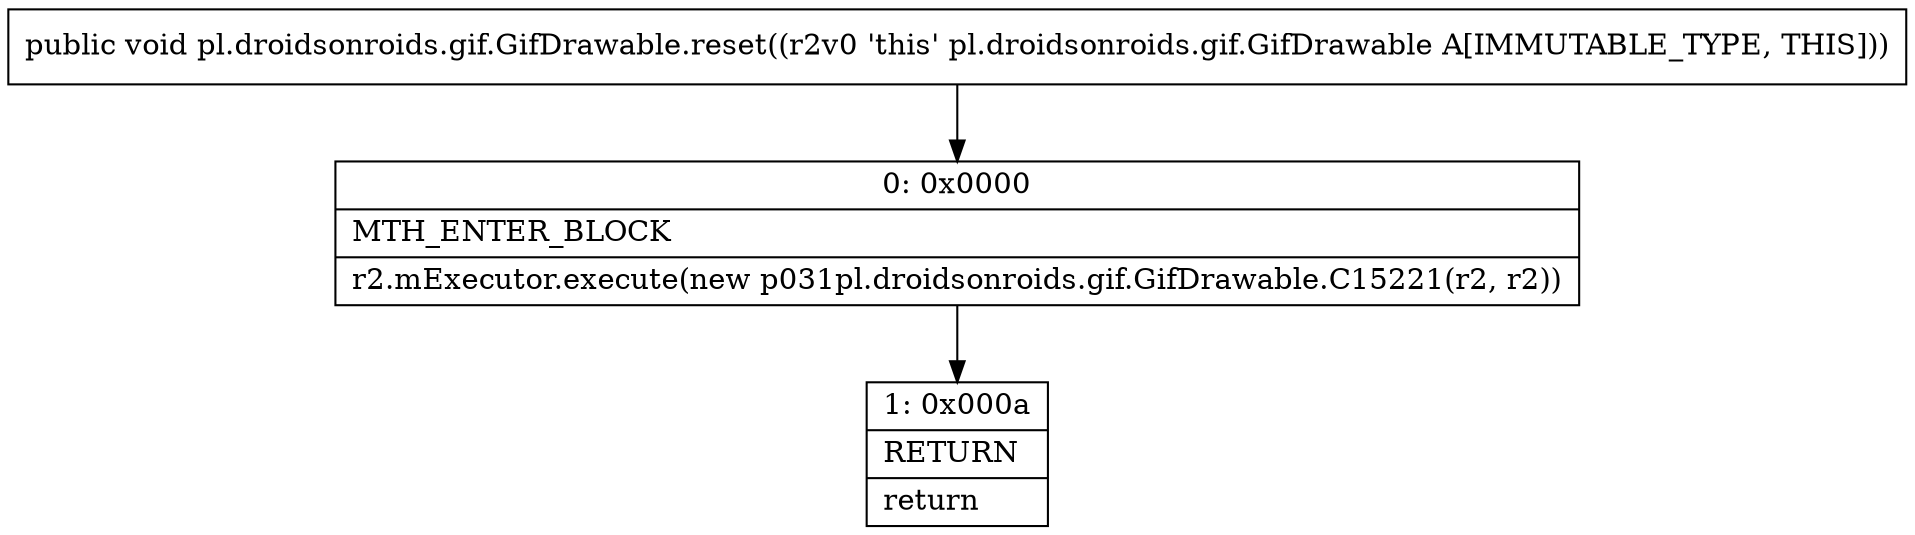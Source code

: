 digraph "CFG forpl.droidsonroids.gif.GifDrawable.reset()V" {
Node_0 [shape=record,label="{0\:\ 0x0000|MTH_ENTER_BLOCK\l|r2.mExecutor.execute(new p031pl.droidsonroids.gif.GifDrawable.C15221(r2, r2))\l}"];
Node_1 [shape=record,label="{1\:\ 0x000a|RETURN\l|return\l}"];
MethodNode[shape=record,label="{public void pl.droidsonroids.gif.GifDrawable.reset((r2v0 'this' pl.droidsonroids.gif.GifDrawable A[IMMUTABLE_TYPE, THIS])) }"];
MethodNode -> Node_0;
Node_0 -> Node_1;
}

